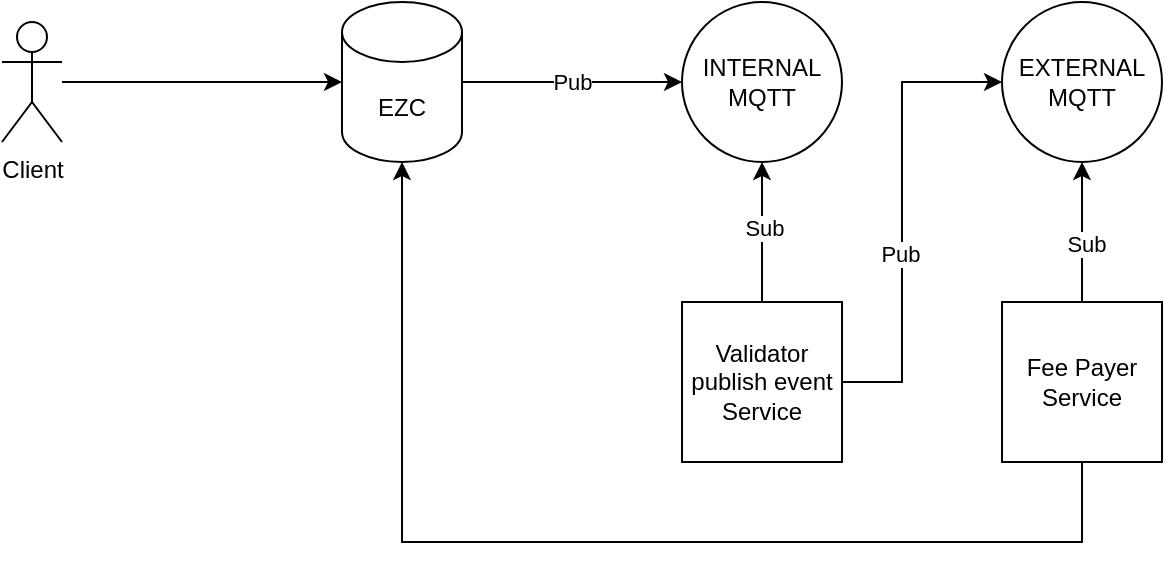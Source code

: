 <mxfile version="17.4.5" type="device"><diagram id="-xkiH0xzRLKYOHEMTt24" name="Page-1"><mxGraphModel dx="946" dy="593" grid="1" gridSize="10" guides="1" tooltips="1" connect="1" arrows="1" fold="1" page="1" pageScale="1" pageWidth="850" pageHeight="1100" math="0" shadow="0"><root><mxCell id="0"/><mxCell id="1" parent="0"/><mxCell id="-hAYx8J-DI3TpkVRVM-J-3" value="Client&lt;br&gt;" style="shape=umlActor;verticalLabelPosition=bottom;verticalAlign=top;html=1;outlineConnect=0;" vertex="1" parent="1"><mxGeometry x="60" y="340" width="30" height="60" as="geometry"/></mxCell><mxCell id="-hAYx8J-DI3TpkVRVM-J-8" value="EZC" style="shape=cylinder3;whiteSpace=wrap;html=1;boundedLbl=1;backgroundOutline=1;size=15;" vertex="1" parent="1"><mxGeometry x="230" y="330" width="60" height="80" as="geometry"/></mxCell><mxCell id="-hAYx8J-DI3TpkVRVM-J-9" value="" style="endArrow=classic;html=1;rounded=0;entryX=0;entryY=0.5;entryDx=0;entryDy=0;entryPerimeter=0;" edge="1" parent="1" source="-hAYx8J-DI3TpkVRVM-J-3" target="-hAYx8J-DI3TpkVRVM-J-8"><mxGeometry width="50" height="50" relative="1" as="geometry"><mxPoint x="400" y="330" as="sourcePoint"/><mxPoint x="450" y="280" as="targetPoint"/></mxGeometry></mxCell><mxCell id="-hAYx8J-DI3TpkVRVM-J-10" value="INTERNAL &lt;br&gt;MQTT" style="ellipse;whiteSpace=wrap;html=1;aspect=fixed;" vertex="1" parent="1"><mxGeometry x="400" y="330" width="80" height="80" as="geometry"/></mxCell><mxCell id="-hAYx8J-DI3TpkVRVM-J-11" value="Pub" style="endArrow=classic;html=1;rounded=0;exitX=1;exitY=0.5;exitDx=0;exitDy=0;exitPerimeter=0;entryX=0;entryY=0.5;entryDx=0;entryDy=0;" edge="1" parent="1" source="-hAYx8J-DI3TpkVRVM-J-8" target="-hAYx8J-DI3TpkVRVM-J-10"><mxGeometry width="50" height="50" relative="1" as="geometry"><mxPoint x="400" y="320" as="sourcePoint"/><mxPoint x="450" y="270" as="targetPoint"/></mxGeometry></mxCell><mxCell id="-hAYx8J-DI3TpkVRVM-J-14" value="Validator publish event&lt;br&gt;Service" style="whiteSpace=wrap;html=1;aspect=fixed;" vertex="1" parent="1"><mxGeometry x="400" y="480" width="80" height="80" as="geometry"/></mxCell><mxCell id="-hAYx8J-DI3TpkVRVM-J-15" value="" style="endArrow=classic;html=1;rounded=0;exitX=0.5;exitY=0;exitDx=0;exitDy=0;" edge="1" parent="1" source="-hAYx8J-DI3TpkVRVM-J-14" target="-hAYx8J-DI3TpkVRVM-J-10"><mxGeometry width="50" height="50" relative="1" as="geometry"><mxPoint x="400" y="320" as="sourcePoint"/><mxPoint x="450" y="270" as="targetPoint"/></mxGeometry></mxCell><mxCell id="-hAYx8J-DI3TpkVRVM-J-18" value="Sub" style="edgeLabel;html=1;align=center;verticalAlign=middle;resizable=0;points=[];" vertex="1" connectable="0" parent="-hAYx8J-DI3TpkVRVM-J-15"><mxGeometry x="0.071" y="-1" relative="1" as="geometry"><mxPoint as="offset"/></mxGeometry></mxCell><mxCell id="-hAYx8J-DI3TpkVRVM-J-16" value="EXTERNAL &lt;br&gt;MQTT" style="ellipse;whiteSpace=wrap;html=1;aspect=fixed;" vertex="1" parent="1"><mxGeometry x="560" y="330" width="80" height="80" as="geometry"/></mxCell><mxCell id="-hAYx8J-DI3TpkVRVM-J-17" value="" style="endArrow=classic;html=1;rounded=0;exitX=1;exitY=0.5;exitDx=0;exitDy=0;entryX=0;entryY=0.5;entryDx=0;entryDy=0;" edge="1" parent="1" source="-hAYx8J-DI3TpkVRVM-J-14" target="-hAYx8J-DI3TpkVRVM-J-16"><mxGeometry width="50" height="50" relative="1" as="geometry"><mxPoint x="400" y="310" as="sourcePoint"/><mxPoint x="450" y="260" as="targetPoint"/><Array as="points"><mxPoint x="510" y="520"/><mxPoint x="510" y="420"/><mxPoint x="510" y="370"/></Array></mxGeometry></mxCell><mxCell id="-hAYx8J-DI3TpkVRVM-J-19" value="Pub" style="edgeLabel;html=1;align=center;verticalAlign=middle;resizable=0;points=[];" vertex="1" connectable="0" parent="-hAYx8J-DI3TpkVRVM-J-17"><mxGeometry x="-0.171" y="1" relative="1" as="geometry"><mxPoint y="1" as="offset"/></mxGeometry></mxCell><mxCell id="-hAYx8J-DI3TpkVRVM-J-21" value="Fee Payer&lt;br&gt;Service" style="whiteSpace=wrap;html=1;aspect=fixed;" vertex="1" parent="1"><mxGeometry x="560" y="480" width="80" height="80" as="geometry"/></mxCell><mxCell id="-hAYx8J-DI3TpkVRVM-J-22" value="" style="endArrow=classic;html=1;rounded=0;entryX=0.5;entryY=1;entryDx=0;entryDy=0;" edge="1" parent="1" source="-hAYx8J-DI3TpkVRVM-J-21" target="-hAYx8J-DI3TpkVRVM-J-16"><mxGeometry width="50" height="50" relative="1" as="geometry"><mxPoint x="400" y="650" as="sourcePoint"/><mxPoint x="450" y="600" as="targetPoint"/></mxGeometry></mxCell><mxCell id="-hAYx8J-DI3TpkVRVM-J-23" value="Sub" style="edgeLabel;html=1;align=center;verticalAlign=middle;resizable=0;points=[];" vertex="1" connectable="0" parent="-hAYx8J-DI3TpkVRVM-J-22"><mxGeometry x="-0.171" y="-2" relative="1" as="geometry"><mxPoint as="offset"/></mxGeometry></mxCell><mxCell id="-hAYx8J-DI3TpkVRVM-J-24" value="" style="endArrow=classic;html=1;rounded=0;exitX=0.5;exitY=1;exitDx=0;exitDy=0;entryX=0.5;entryY=1;entryDx=0;entryDy=0;entryPerimeter=0;" edge="1" parent="1" source="-hAYx8J-DI3TpkVRVM-J-21" target="-hAYx8J-DI3TpkVRVM-J-8"><mxGeometry width="50" height="50" relative="1" as="geometry"><mxPoint x="400" y="530" as="sourcePoint"/><mxPoint x="260" y="600" as="targetPoint"/><Array as="points"><mxPoint x="600" y="600"/><mxPoint x="260" y="600"/></Array></mxGeometry></mxCell></root></mxGraphModel></diagram></mxfile>